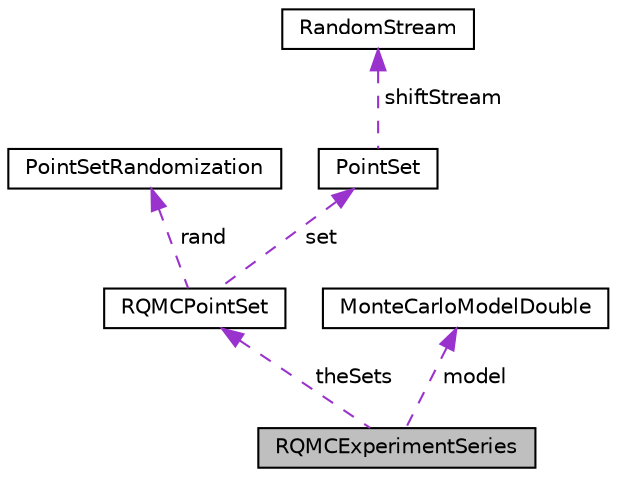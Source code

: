 digraph "RQMCExperimentSeries"
{
 // INTERACTIVE_SVG=YES
  bgcolor="transparent";
  edge [fontname="Helvetica",fontsize="10",labelfontname="Helvetica",labelfontsize="10"];
  node [fontname="Helvetica",fontsize="10",shape=record];
  Node1 [label="RQMCExperimentSeries",height=0.2,width=0.4,color="black", fillcolor="grey75", style="filled", fontcolor="black"];
  Node2 -> Node1 [dir="back",color="darkorchid3",fontsize="10",style="dashed",label=" theSets" ,fontname="Helvetica"];
  Node2 [label="RQMCPointSet",height=0.2,width=0.4,color="black",URL="$dd/d7b/classumontreal_1_1ssj_1_1hups_1_1RQMCPointSet.html",tooltip="This class is used for randomized quasi-Monte Carlo (RQMC) simulations , , , . "];
  Node3 -> Node2 [dir="back",color="darkorchid3",fontsize="10",style="dashed",label=" rand" ,fontname="Helvetica"];
  Node3 [label="PointSetRandomization",height=0.2,width=0.4,color="black",URL="$d7/d98/interfaceumontreal_1_1ssj_1_1hups_1_1PointSetRandomization.html",tooltip="This interface is for a randomization that can be used to randomize a umontreal.ssj.hups.PointSet. "];
  Node4 -> Node2 [dir="back",color="darkorchid3",fontsize="10",style="dashed",label=" set" ,fontname="Helvetica"];
  Node4 [label="PointSet",height=0.2,width=0.4,color="black",URL="$d8/d10/classumontreal_1_1ssj_1_1hups_1_1PointSet.html",tooltip="This abstract class represents a general point set. "];
  Node5 -> Node4 [dir="back",color="darkorchid3",fontsize="10",style="dashed",label=" shiftStream" ,fontname="Helvetica"];
  Node5 [label="RandomStream",height=0.2,width=0.4,color="black",URL="$d1/d7c/interfaceumontreal_1_1ssj_1_1rng_1_1RandomStream.html",tooltip="This interface defines the basic structures to handle multiple streams of uniform (pseudo)random numb..."];
  Node6 -> Node1 [dir="back",color="darkorchid3",fontsize="10",style="dashed",label=" model" ,fontname="Helvetica"];
  Node6 [label="MonteCarloModelDouble",height=0.2,width=0.4,color="black",URL="$d3/d2f/interfaceumontreal_1_1ssj_1_1mcqmctools_1_1MonteCarloModelDouble.html",tooltip="An interface for a very simple simulation model for which Monte Carlo (MC) and RQMC experiments are t..."];
}

